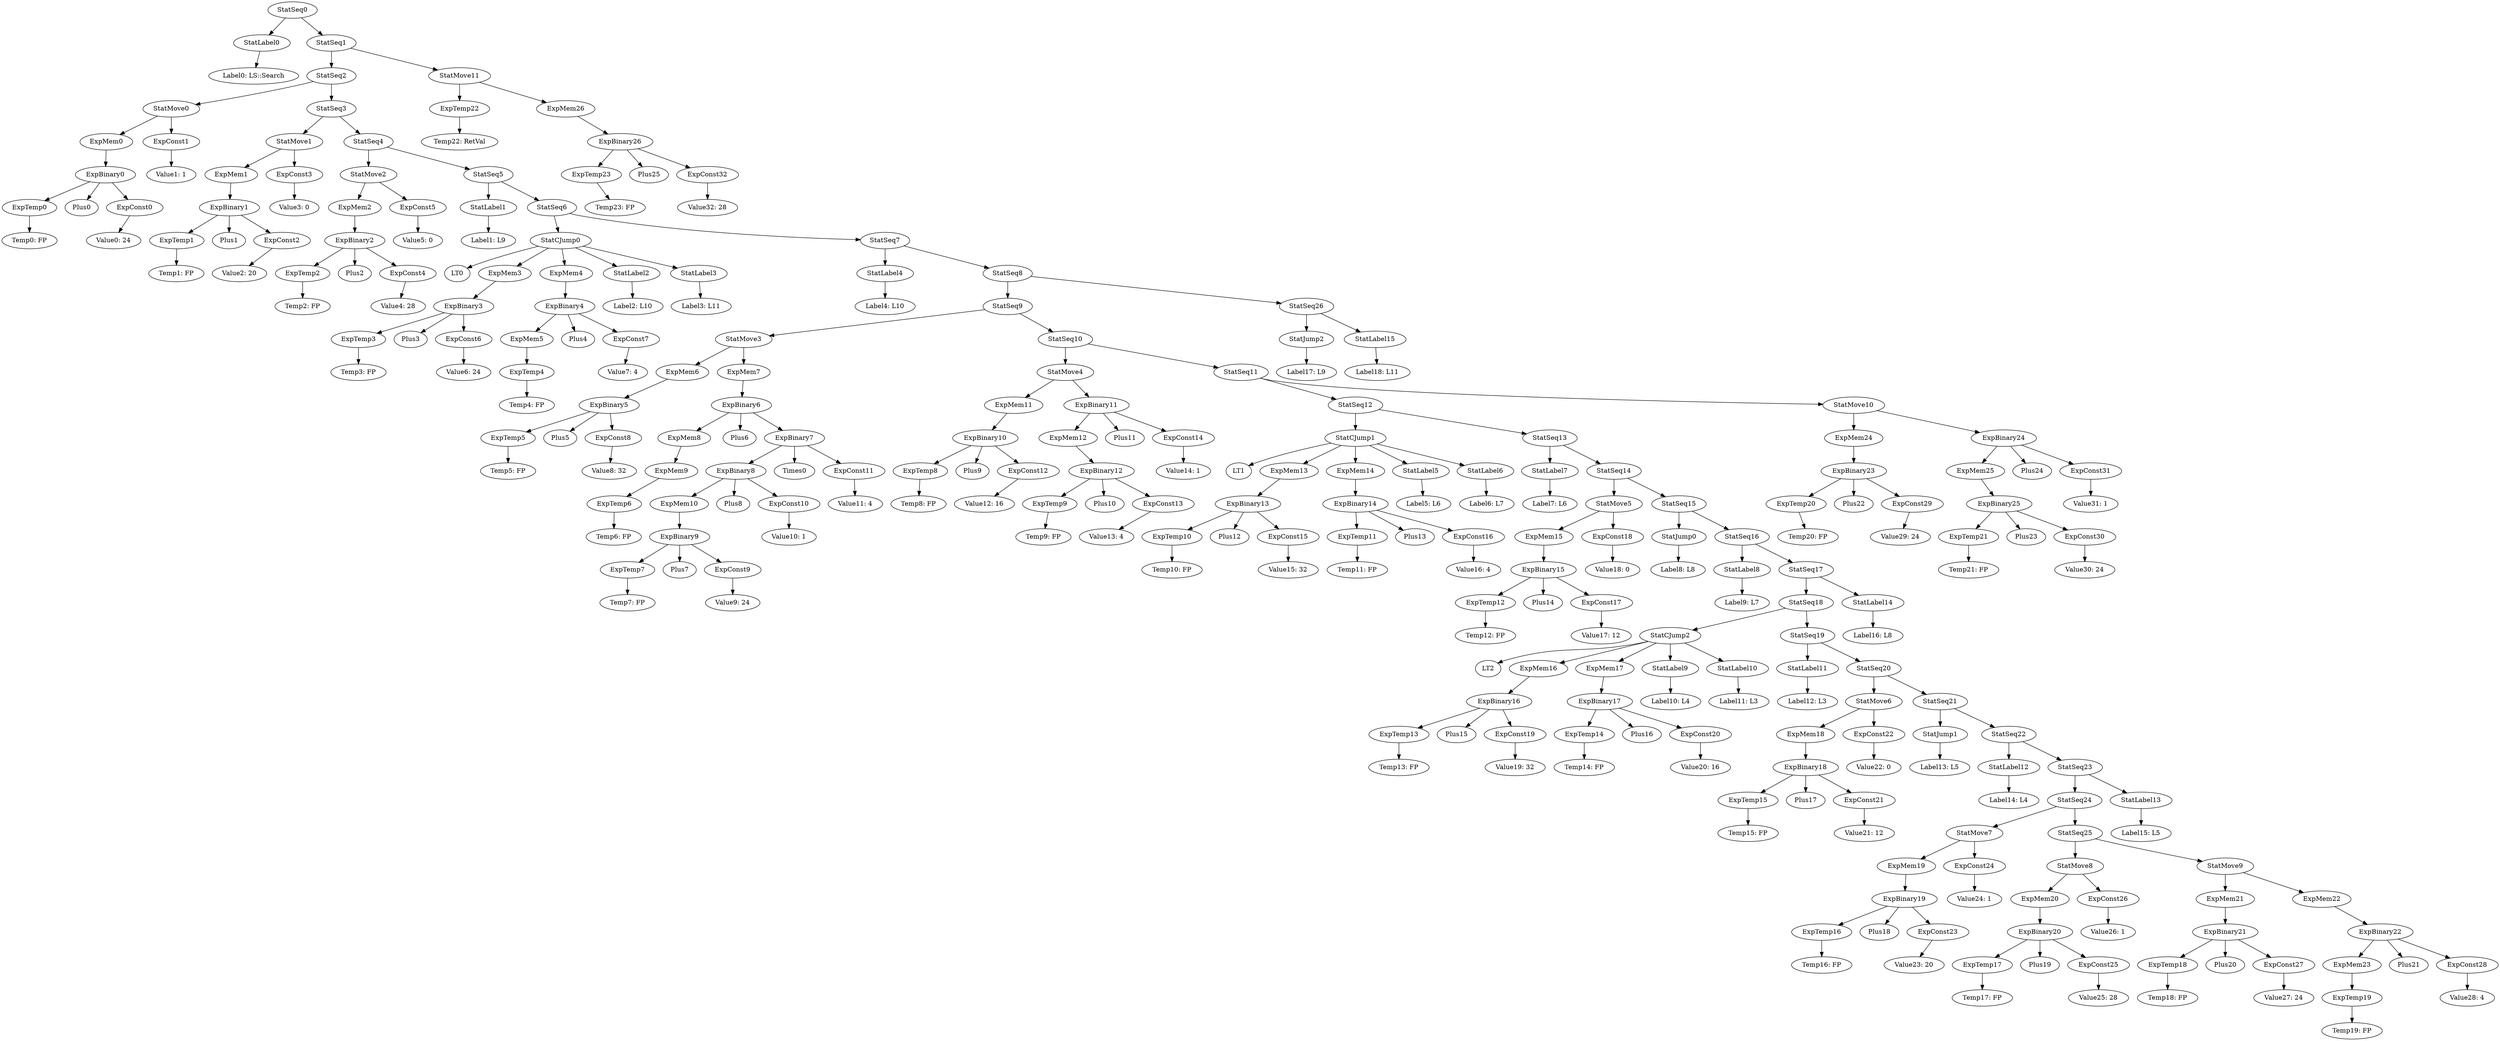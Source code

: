 digraph {
	ordering = out;
	ExpBinary26 -> ExpTemp23;
	ExpBinary26 -> Plus25;
	ExpBinary26 -> ExpConst32;
	ExpTemp22 -> "Temp22: RetVal";
	StatLabel15 -> "Label18: L11";
	StatSeq8 -> StatSeq9;
	StatSeq8 -> StatSeq26;
	ExpBinary24 -> ExpMem25;
	ExpBinary24 -> Plus24;
	ExpBinary24 -> ExpConst31;
	ExpMem26 -> ExpBinary26;
	ExpMem25 -> ExpBinary25;
	ExpBinary25 -> ExpTemp21;
	ExpBinary25 -> Plus23;
	ExpBinary25 -> ExpConst30;
	ExpTemp21 -> "Temp21: FP";
	StatMove10 -> ExpMem24;
	StatMove10 -> ExpBinary24;
	ExpMem24 -> ExpBinary23;
	ExpConst29 -> "Value29: 24";
	StatLabel14 -> "Label16: L8";
	StatLabel13 -> "Label15: L5";
	ExpMem22 -> ExpBinary22;
	ExpMem23 -> ExpTemp19;
	StatMove9 -> ExpMem21;
	StatMove9 -> ExpMem22;
	ExpBinary21 -> ExpTemp18;
	ExpBinary21 -> Plus20;
	ExpBinary21 -> ExpConst27;
	ExpTemp18 -> "Temp18: FP";
	StatSeq25 -> StatMove8;
	StatSeq25 -> StatMove9;
	ExpMem20 -> ExpBinary20;
	ExpBinary20 -> ExpTemp17;
	ExpBinary20 -> Plus19;
	ExpBinary20 -> ExpConst25;
	StatSeq24 -> StatMove7;
	StatSeq24 -> StatSeq25;
	StatMove7 -> ExpMem19;
	StatMove7 -> ExpConst24;
	ExpBinary19 -> ExpTemp16;
	ExpBinary19 -> Plus18;
	ExpBinary19 -> ExpConst23;
	StatSeq22 -> StatLabel12;
	StatSeq22 -> StatSeq23;
	StatSeq21 -> StatJump1;
	StatSeq21 -> StatSeq22;
	StatSeq11 -> StatSeq12;
	StatSeq11 -> StatMove10;
	StatSeq20 -> StatMove6;
	StatSeq20 -> StatSeq21;
	ExpConst22 -> "Value22: 0";
	StatSeq26 -> StatJump2;
	StatSeq26 -> StatLabel15;
	ExpMem19 -> ExpBinary19;
	StatMove6 -> ExpMem18;
	StatMove6 -> ExpConst22;
	ExpMem18 -> ExpBinary18;
	ExpConst21 -> "Value21: 12";
	ExpBinary18 -> ExpTemp15;
	ExpBinary18 -> Plus17;
	ExpBinary18 -> ExpConst21;
	ExpTemp15 -> "Temp15: FP";
	StatSeq19 -> StatLabel11;
	StatSeq19 -> StatSeq20;
	StatSeq18 -> StatCJump2;
	StatSeq18 -> StatSeq19;
	StatJump2 -> "Label17: L9";
	StatLabel10 -> "Label11: L3";
	StatLabel9 -> "Label10: L4";
	ExpMem17 -> ExpBinary17;
	ExpConst20 -> "Value20: 16";
	ExpTemp14 -> "Temp14: FP";
	ExpConst19 -> "Value19: 32";
	ExpConst28 -> "Value28: 4";
	ExpBinary16 -> ExpTemp13;
	ExpBinary16 -> Plus15;
	ExpBinary16 -> ExpConst19;
	ExpTemp13 -> "Temp13: FP";
	ExpTemp16 -> "Temp16: FP";
	StatCJump2 -> LT2;
	StatCJump2 -> ExpMem16;
	StatCJump2 -> ExpMem17;
	StatCJump2 -> StatLabel9;
	StatCJump2 -> StatLabel10;
	ExpTemp6 -> "Temp6: FP";
	ExpMem6 -> ExpBinary5;
	ExpTemp20 -> "Temp20: FP";
	ExpConst8 -> "Value8: 32";
	ExpConst4 -> "Value4: 28";
	ExpBinary5 -> ExpTemp5;
	ExpBinary5 -> Plus5;
	ExpBinary5 -> ExpConst8;
	ExpConst24 -> "Value24: 1";
	StatMove3 -> ExpMem6;
	StatMove3 -> ExpMem7;
	ExpConst0 -> "Value0: 24";
	StatMove8 -> ExpMem20;
	StatMove8 -> ExpConst26;
	StatLabel7 -> "Label7: L6";
	ExpMem3 -> ExpBinary3;
	StatSeq6 -> StatCJump0;
	StatSeq6 -> StatSeq7;
	StatLabel8 -> "Label9: L7";
	ExpTemp3 -> "Temp3: FP";
	ExpConst1 -> "Value1: 1";
	ExpMem5 -> ExpTemp4;
	StatSeq17 -> StatSeq18;
	StatSeq17 -> StatLabel14;
	ExpBinary22 -> ExpMem23;
	ExpBinary22 -> Plus21;
	ExpBinary22 -> ExpConst28;
	ExpTemp19 -> "Temp19: FP";
	StatLabel0 -> "Label0: LS::Search";
	ExpBinary2 -> ExpTemp2;
	ExpBinary2 -> Plus2;
	ExpBinary2 -> ExpConst4;
	StatCJump0 -> LT0;
	StatCJump0 -> ExpMem3;
	StatCJump0 -> ExpMem4;
	StatCJump0 -> StatLabel2;
	StatCJump0 -> StatLabel3;
	ExpConst16 -> "Value16: 4";
	StatSeq23 -> StatSeq24;
	StatSeq23 -> StatLabel13;
	StatLabel4 -> "Label4: L10";
	StatMove1 -> ExpMem1;
	StatMove1 -> ExpConst3;
	ExpMem13 -> ExpBinary13;
	ExpConst6 -> "Value6: 24";
	ExpConst31 -> "Value31: 1";
	ExpMem1 -> ExpBinary1;
	ExpTemp23 -> "Temp23: FP";
	ExpTemp17 -> "Temp17: FP";
	StatSeq13 -> StatLabel7;
	StatSeq13 -> StatSeq14;
	ExpMem9 -> ExpTemp6;
	StatSeq2 -> StatMove0;
	StatSeq2 -> StatSeq3;
	ExpMem0 -> ExpBinary0;
	ExpConst17 -> "Value17: 12";
	ExpConst26 -> "Value26: 1";
	ExpConst2 -> "Value2: 20";
	ExpBinary17 -> ExpTemp14;
	ExpBinary17 -> Plus16;
	ExpBinary17 -> ExpConst20;
	ExpTemp5 -> "Temp5: FP";
	ExpTemp4 -> "Temp4: FP";
	StatLabel5 -> "Label5: L6";
	ExpBinary4 -> ExpMem5;
	ExpBinary4 -> Plus4;
	ExpBinary4 -> ExpConst7;
	ExpTemp1 -> "Temp1: FP";
	ExpMem21 -> ExpBinary21;
	ExpConst5 -> "Value5: 0";
	StatSeq0 -> StatLabel0;
	StatSeq0 -> StatSeq1;
	ExpTemp11 -> "Temp11: FP";
	ExpTemp0 -> "Temp0: FP";
	ExpTemp7 -> "Temp7: FP";
	StatLabel1 -> "Label1: L9";
	StatJump1 -> "Label13: L5";
	StatSeq4 -> StatMove2;
	StatSeq4 -> StatSeq5;
	StatSeq1 -> StatSeq2;
	StatSeq1 -> StatMove11;
	ExpMem2 -> ExpBinary2;
	StatMove0 -> ExpMem0;
	StatMove0 -> ExpConst1;
	StatSeq3 -> StatMove1;
	StatSeq3 -> StatSeq4;
	StatLabel3 -> "Label3: L11";
	ExpBinary3 -> ExpTemp3;
	ExpBinary3 -> Plus3;
	ExpBinary3 -> ExpConst6;
	ExpMem7 -> ExpBinary6;
	ExpConst15 -> "Value15: 32";
	StatSeq15 -> StatJump0;
	StatSeq15 -> StatSeq16;
	ExpBinary11 -> ExpMem12;
	ExpBinary11 -> Plus11;
	ExpBinary11 -> ExpConst14;
	ExpMem4 -> ExpBinary4;
	ExpBinary0 -> ExpTemp0;
	ExpBinary0 -> Plus0;
	ExpBinary0 -> ExpConst0;
	ExpConst7 -> "Value7: 4";
	ExpConst3 -> "Value3: 0";
	ExpConst23 -> "Value23: 20";
	ExpTemp12 -> "Temp12: FP";
	StatLabel6 -> "Label6: L7";
	StatLabel11 -> "Label12: L3";
	ExpTemp2 -> "Temp2: FP";
	ExpMem8 -> ExpMem9;
	ExpMem16 -> ExpBinary16;
	ExpBinary6 -> ExpMem8;
	ExpBinary6 -> Plus6;
	ExpBinary6 -> ExpBinary7;
	ExpTemp9 -> "Temp9: FP";
	ExpBinary8 -> ExpMem10;
	ExpBinary8 -> Plus8;
	ExpBinary8 -> ExpConst10;
	ExpBinary1 -> ExpTemp1;
	ExpBinary1 -> Plus1;
	ExpBinary1 -> ExpConst2;
	ExpConst10 -> "Value10: 1";
	ExpConst9 -> "Value9: 24";
	StatLabel2 -> "Label2: L10";
	StatMove5 -> ExpMem15;
	StatMove5 -> ExpConst18;
	StatMove4 -> ExpMem11;
	StatMove4 -> ExpBinary11;
	ExpBinary9 -> ExpTemp7;
	ExpBinary9 -> Plus7;
	ExpBinary9 -> ExpConst9;
	ExpBinary7 -> ExpBinary8;
	ExpBinary7 -> Times0;
	ExpBinary7 -> ExpConst11;
	ExpConst32 -> "Value32: 28";
	ExpMem15 -> ExpBinary15;
	ExpTemp8 -> "Temp8: FP";
	ExpConst12 -> "Value12: 16";
	StatLabel12 -> "Label14: L4";
	ExpConst11 -> "Value11: 4";
	StatSeq9 -> StatMove3;
	StatSeq9 -> StatSeq10;
	ExpBinary10 -> ExpTemp8;
	ExpBinary10 -> Plus9;
	ExpBinary10 -> ExpConst12;
	StatMove11 -> ExpTemp22;
	StatMove11 -> ExpMem26;
	ExpMem11 -> ExpBinary10;
	ExpBinary12 -> ExpTemp9;
	ExpBinary12 -> Plus10;
	ExpBinary12 -> ExpConst13;
	ExpConst18 -> "Value18: 0";
	ExpConst13 -> "Value13: 4";
	ExpMem12 -> ExpBinary12;
	ExpConst14 -> "Value14: 1";
	StatSeq10 -> StatMove4;
	StatSeq10 -> StatSeq11;
	StatSeq14 -> StatMove5;
	StatSeq14 -> StatSeq15;
	ExpConst25 -> "Value25: 28";
	StatCJump1 -> LT1;
	StatCJump1 -> ExpMem13;
	StatCJump1 -> ExpMem14;
	StatCJump1 -> StatLabel5;
	StatCJump1 -> StatLabel6;
	ExpConst30 -> "Value30: 24";
	ExpMem10 -> ExpBinary9;
	ExpTemp10 -> "Temp10: FP";
	ExpBinary23 -> ExpTemp20;
	ExpBinary23 -> Plus22;
	ExpBinary23 -> ExpConst29;
	StatMove2 -> ExpMem2;
	StatMove2 -> ExpConst5;
	ExpBinary13 -> ExpTemp10;
	ExpBinary13 -> Plus12;
	ExpBinary13 -> ExpConst15;
	StatSeq5 -> StatLabel1;
	StatSeq5 -> StatSeq6;
	ExpBinary14 -> ExpTemp11;
	ExpBinary14 -> Plus13;
	ExpBinary14 -> ExpConst16;
	ExpMem14 -> ExpBinary14;
	StatSeq12 -> StatCJump1;
	StatSeq12 -> StatSeq13;
	ExpBinary15 -> ExpTemp12;
	ExpBinary15 -> Plus14;
	ExpBinary15 -> ExpConst17;
	StatJump0 -> "Label8: L8";
	ExpConst27 -> "Value27: 24";
	StatSeq7 -> StatLabel4;
	StatSeq7 -> StatSeq8;
	StatSeq16 -> StatLabel8;
	StatSeq16 -> StatSeq17;
}

